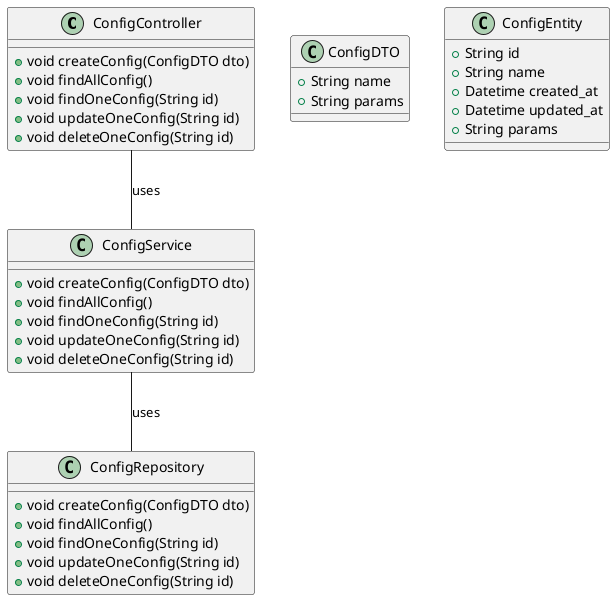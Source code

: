 @startuml
class ConfigController {
  +void createConfig(ConfigDTO dto)
  +void findAllConfig()
  +void findOneConfig(String id)
  +void updateOneConfig(String id)
  +void deleteOneConfig(String id)
}

class ConfigService {
  +void createConfig(ConfigDTO dto)
  +void findAllConfig()
  +void findOneConfig(String id)
  +void updateOneConfig(String id)
  +void deleteOneConfig(String id)
}

class ConfigRepository {
  +void createConfig(ConfigDTO dto)
  +void findAllConfig()
  +void findOneConfig(String id)
  +void updateOneConfig(String id)
  +void deleteOneConfig(String id)
}

class ConfigDTO {
  +String name
  +String params
}

class ConfigEntity {
  +String id
  +String name
  +Datetime created_at
  +Datetime updated_at
  +String params
}

ConfigController --  ConfigService : uses
ConfigService -- ConfigRepository : uses
@enduml
